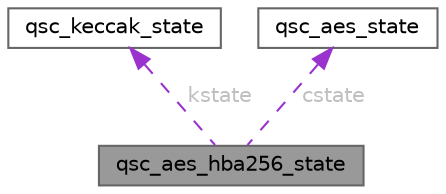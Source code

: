 digraph "qsc_aes_hba256_state"
{
 // LATEX_PDF_SIZE
  bgcolor="transparent";
  edge [fontname=Helvetica,fontsize=10,labelfontname=Helvetica,labelfontsize=10];
  node [fontname=Helvetica,fontsize=10,shape=box,height=0.2,width=0.4];
  Node1 [id="Node000001",label="qsc_aes_hba256_state",height=0.2,width=0.4,color="gray40", fillcolor="grey60", style="filled", fontcolor="black",tooltip=" "];
  Node2 -> Node1 [id="edge3_Node000001_Node000002",dir="back",color="darkorchid3",style="dashed",tooltip=" ",label=" kstate",fontcolor="grey" ];
  Node2 [id="Node000002",label="qsc_keccak_state",height=0.2,width=0.4,color="gray40", fillcolor="white", style="filled",URL="$structqsc__keccak__state.html",tooltip="The Keccak state array; state array must be initialized by the caller."];
  Node3 -> Node1 [id="edge4_Node000001_Node000003",dir="back",color="darkorchid3",style="dashed",tooltip=" ",label=" cstate",fontcolor="grey" ];
  Node3 [id="Node000003",label="qsc_aes_state",height=0.2,width=0.4,color="gray40", fillcolor="white", style="filled",URL="$structqsc__aes__state.html",tooltip=" "];
}
